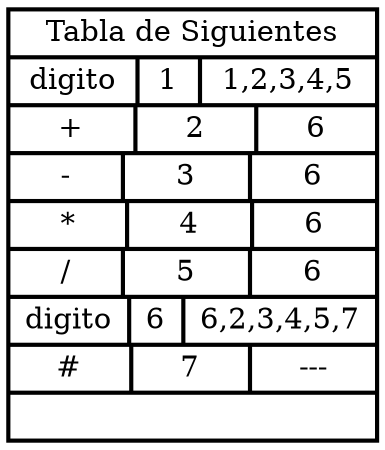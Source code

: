 digraph grafica{
rankdir=TB;
node [fillcolor=firebrick3, shape=record, style=bold];
Tabla8 [ label ="{ Tabla de Siguientes |{digito|<here> 1|1,2,3,4,5}|{ + |<here> 2|6}|{ - |<here> 3|6}|{ * |<here> 4|6}|{ / |<here> 5|6}|{digito|<here> 6|6,2,3,4,5,7}|{#|<here> 7|---}|}"];
}
